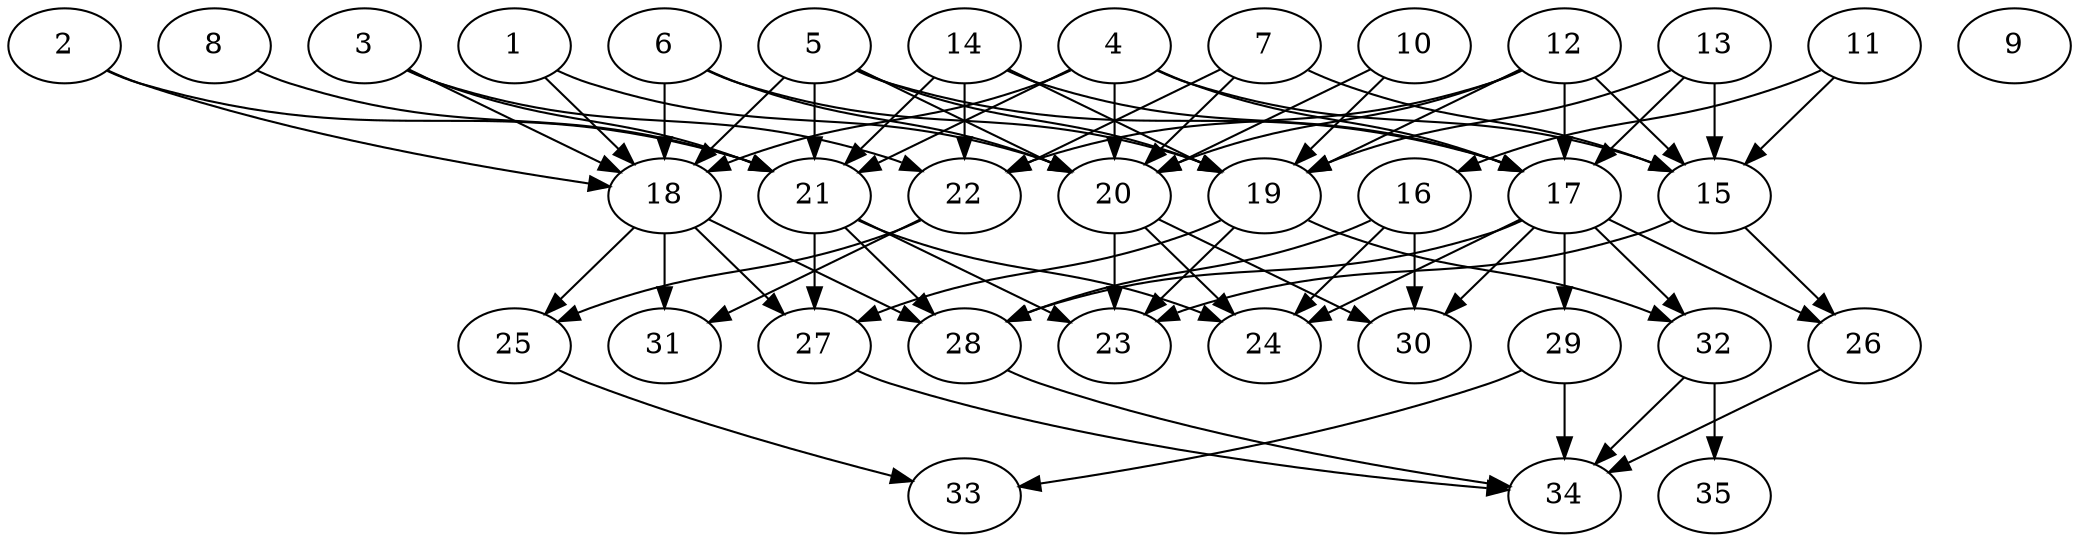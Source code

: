 // DAG automatically generated by daggen at Thu Oct  3 14:05:38 2019
// ./daggen --dot -n 35 --ccr 0.3 --fat 0.7 --regular 0.7 --density 0.5 --mindata 5242880 --maxdata 52428800 
digraph G {
  1 [size="151169707", alpha="0.19", expect_size="45350912"] 
  1 -> 18 [size ="45350912"]
  1 -> 20 [size ="45350912"]
  2 [size="63327573", alpha="0.18", expect_size="18998272"] 
  2 -> 18 [size ="18998272"]
  2 -> 21 [size ="18998272"]
  3 [size="50199893", alpha="0.09", expect_size="15059968"] 
  3 -> 18 [size ="15059968"]
  3 -> 21 [size ="15059968"]
  3 -> 22 [size ="15059968"]
  4 [size="163181227", alpha="0.18", expect_size="48954368"] 
  4 -> 15 [size ="48954368"]
  4 -> 17 [size ="48954368"]
  4 -> 18 [size ="48954368"]
  4 -> 20 [size ="48954368"]
  4 -> 21 [size ="48954368"]
  5 [size="149787307", alpha="0.11", expect_size="44936192"] 
  5 -> 17 [size ="44936192"]
  5 -> 18 [size ="44936192"]
  5 -> 19 [size ="44936192"]
  5 -> 20 [size ="44936192"]
  5 -> 21 [size ="44936192"]
  6 [size="131532800", alpha="0.14", expect_size="39459840"] 
  6 -> 18 [size ="39459840"]
  6 -> 19 [size ="39459840"]
  6 -> 20 [size ="39459840"]
  7 [size="133270187", alpha="0.07", expect_size="39981056"] 
  7 -> 15 [size ="39981056"]
  7 -> 20 [size ="39981056"]
  7 -> 22 [size ="39981056"]
  8 [size="114578773", alpha="0.10", expect_size="34373632"] 
  8 -> 21 [size ="34373632"]
  9 [size="29880320", alpha="0.08", expect_size="8964096"] 
  10 [size="172199253", alpha="0.13", expect_size="51659776"] 
  10 -> 19 [size ="51659776"]
  10 -> 20 [size ="51659776"]
  11 [size="137789440", alpha="0.13", expect_size="41336832"] 
  11 -> 15 [size ="41336832"]
  11 -> 16 [size ="41336832"]
  12 [size="126330880", alpha="0.09", expect_size="37899264"] 
  12 -> 15 [size ="37899264"]
  12 -> 17 [size ="37899264"]
  12 -> 19 [size ="37899264"]
  12 -> 20 [size ="37899264"]
  12 -> 22 [size ="37899264"]
  13 [size="107018240", alpha="0.13", expect_size="32105472"] 
  13 -> 15 [size ="32105472"]
  13 -> 17 [size ="32105472"]
  13 -> 19 [size ="32105472"]
  14 [size="17780053", alpha="0.03", expect_size="5334016"] 
  14 -> 17 [size ="5334016"]
  14 -> 19 [size ="5334016"]
  14 -> 21 [size ="5334016"]
  14 -> 22 [size ="5334016"]
  15 [size="156125867", alpha="0.04", expect_size="46837760"] 
  15 -> 23 [size ="46837760"]
  15 -> 26 [size ="46837760"]
  16 [size="82257920", alpha="0.19", expect_size="24677376"] 
  16 -> 24 [size ="24677376"]
  16 -> 28 [size ="24677376"]
  16 -> 30 [size ="24677376"]
  17 [size="38359040", alpha="0.09", expect_size="11507712"] 
  17 -> 24 [size ="11507712"]
  17 -> 26 [size ="11507712"]
  17 -> 28 [size ="11507712"]
  17 -> 29 [size ="11507712"]
  17 -> 30 [size ="11507712"]
  17 -> 32 [size ="11507712"]
  18 [size="89589760", alpha="0.17", expect_size="26876928"] 
  18 -> 25 [size ="26876928"]
  18 -> 27 [size ="26876928"]
  18 -> 28 [size ="26876928"]
  18 -> 31 [size ="26876928"]
  19 [size="168065707", alpha="0.03", expect_size="50419712"] 
  19 -> 23 [size ="50419712"]
  19 -> 27 [size ="50419712"]
  19 -> 32 [size ="50419712"]
  20 [size="75922773", alpha="0.11", expect_size="22776832"] 
  20 -> 23 [size ="22776832"]
  20 -> 24 [size ="22776832"]
  20 -> 30 [size ="22776832"]
  21 [size="20824747", alpha="0.15", expect_size="6247424"] 
  21 -> 23 [size ="6247424"]
  21 -> 24 [size ="6247424"]
  21 -> 27 [size ="6247424"]
  21 -> 28 [size ="6247424"]
  22 [size="122303147", alpha="0.06", expect_size="36690944"] 
  22 -> 25 [size ="36690944"]
  22 -> 31 [size ="36690944"]
  23 [size="39246507", alpha="0.01", expect_size="11773952"] 
  24 [size="139997867", alpha="0.14", expect_size="41999360"] 
  25 [size="167150933", alpha="0.04", expect_size="50145280"] 
  25 -> 33 [size ="50145280"]
  26 [size="40441173", alpha="0.09", expect_size="12132352"] 
  26 -> 34 [size ="12132352"]
  27 [size="34884267", alpha="0.08", expect_size="10465280"] 
  27 -> 34 [size ="10465280"]
  28 [size="102816427", alpha="0.20", expect_size="30844928"] 
  28 -> 34 [size ="30844928"]
  29 [size="75533653", alpha="0.13", expect_size="22660096"] 
  29 -> 33 [size ="22660096"]
  29 -> 34 [size ="22660096"]
  30 [size="98259627", alpha="0.06", expect_size="29477888"] 
  31 [size="24514560", alpha="0.14", expect_size="7354368"] 
  32 [size="145281707", alpha="0.16", expect_size="43584512"] 
  32 -> 34 [size ="43584512"]
  32 -> 35 [size ="43584512"]
  33 [size="34549760", alpha="0.09", expect_size="10364928"] 
  34 [size="39621973", alpha="0.03", expect_size="11886592"] 
  35 [size="148916907", alpha="0.14", expect_size="44675072"] 
}

